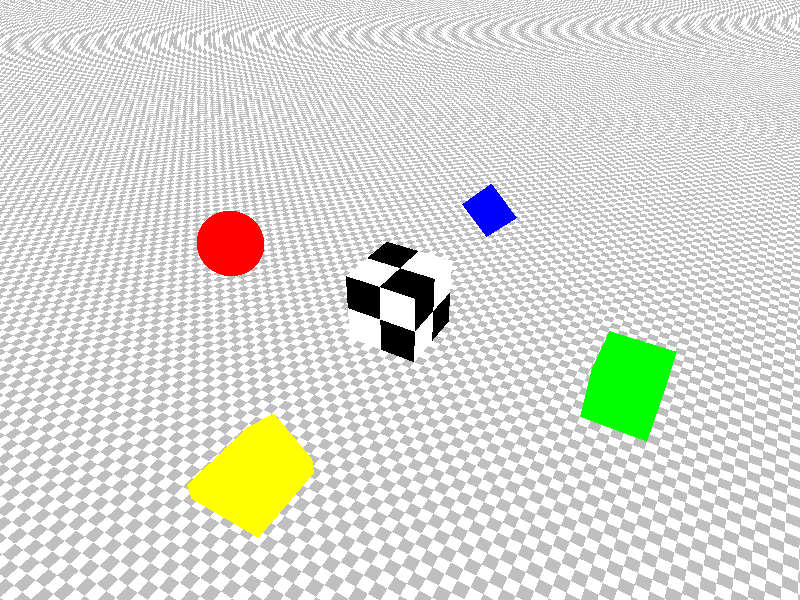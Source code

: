// Title: Camera focal blur example - part one
// Author: Michael Horvath, http://isometricland.net
// Created: 2016-11-10
// Updated: 2016-11-11
// This file is licensed under the terms of the GFDL.
// +kfi0 +kff18 +a0.0
// +kfi0 +kff32 for logmode
// +kfi0 +kff30 for tanmode
// +K0.5

#version 3.7

#include "functions.inc"
#include "math.inc"
#include "rad_def.inc"
#declare LogMode = false;		// log mode or tan mode
#declare ObjTrans = 6;

global_settings
{
	assumed_gamma	1.0
	ambient_light	0.0
	radiosity
	{
		Rad_Settings(Radiosity_Normal,off,off)
	}
}

light_source
{
	<-32,+32,-32,>
	color		rgb 1.1
	parallel
	point_at	0
}

light_source
{
	<-32,+32,-32,>
	color		rgb 1.1
	rotate		y * 090
	parallel
	point_at	0
}

camera
{
	#local CameraDistance		= 16;
	#local CameraScreenArea		= 16;
	#local CameraAspectRatio	= image_width/image_height;
	#if (LogMode = false)
		#local CameraAperture		= tand(clock * 90) * 8;		// not sure if 8 is correct
		#local CameraFStop		= CameraDistance/CameraAperture;
	#else
//		#local CameraApertureValue	= (final_frame - frame_number - 4)/2;
		#local CameraApertureValue	= (final_frame - frame_number)/2;
		#local CameraFStop		= sqrt(pow(2, CameraApertureValue));
		#local CameraAperture		= CameraDistance/CameraFStop;
	#end

	location	-z * CameraDistance
	direction	+z * CameraDistance
	right		+x * CameraScreenArea * CameraAspectRatio
	up		+y * CameraScreenArea

	focal_point	<0,0,0>
	aperture	CameraAperture	// 0.05 ~ 1.5; // more = more blurring 
	blur_samples	512		// 4 ~ 100, more = higher quality; fewer = faster
	confidence	15/16		// how close to the correct color, 0 ~ 1, default 0.9
	variance	1/256		//(default) smallest displayable color difference

	rotate		+x * asind(tand(30))
	rotate		-y * 030
	translate	+y
}

#if (frame_number = 0)
	#if (LogMode = false)
		#debug concat("Frame\tClock\tDist\tApert\tFStop\n")
	#else
		#debug concat("Frame\tDist\tAV\tApert\tFStop\n")
	#end
#end

#if (LogMode = false)
	#debug concat(str(frame_number,0,0), "\t", str(clock,0,3), "\t", str(CameraDistance,0,3), "\t", str(CameraAperture,0,3), "\t", str(CameraFStop,0,3), "\n")
#else
	#debug concat(str(frame_number,0,0), "\t", str(CameraDistance,0,3), "\t", str(CameraApertureValue,0,1), "\t", str(CameraAperture,0,3), "\t", str(CameraFStop,0,3), "\n")
#end

sky_sphere
{
	pigment
	{
		gradient y
		color_map
		{
			[0 srgb 1]
			[1 srgb 3/4]
		}
	}
}


plane
{
	+y, 0
	pigment
	{
		checker
		color srgb 3/4, color srgb 1
		scale	1/4
	}
	translate	-y * 0.000001
}

isosurface
{
	function {abs(x)-1+y}
	contained_by {box {-2,+2}}
	max_gradient	2
	translate	+y*2
	scale		7/8
	scale		1/2
	translate	-z * ObjTrans
	pigment {color srgb x+y}
}

isosurface
{
	function {abs(x)+abs(y)+abs(z)-2}
	contained_by {box {-2,+2}}
	max_gradient	2
	translate	+y*2
	scale		1/2
	translate	+z * ObjTrans
	pigment {color srgb z}
}

sphere
{
	+y, 1
	pigment {color srgb x}
	translate	-x * ObjTrans
}

box
{
	-1, +1
	translate	+y
	scale		3/4
	pigment {color srgb y}
	translate	+x * ObjTrans
}

box
{
	-1, +1
	pigment
	{
		checker
		color srgb 0, color srgb 1
		scale	1
	}
	translate	+y
}
